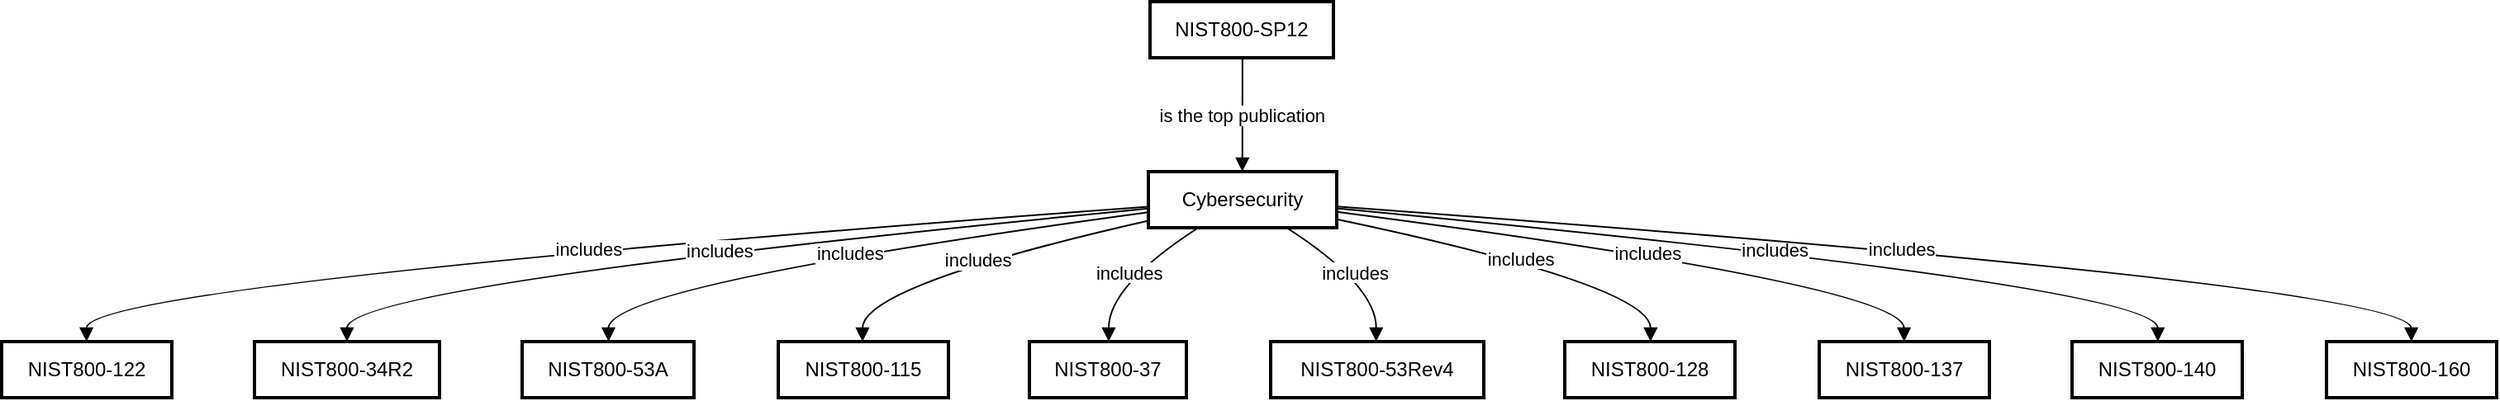 <mxfile version="21.4.0" type="github">
  <diagram name="Page-1" id="lt1p-JiupZklEoKO3r55">
    <mxGraphModel>
      <root>
        <mxCell id="0" />
        <mxCell id="1" parent="0" />
        <mxCell id="2" value="NIST800-SP12" style="whiteSpace=wrap;strokeWidth=2;" vertex="1" parent="1">
          <mxGeometry x="695" width="111" height="34" as="geometry" />
        </mxCell>
        <mxCell id="3" value="Cybersecurity" style="whiteSpace=wrap;strokeWidth=2;" vertex="1" parent="1">
          <mxGeometry x="694" y="103" width="114" height="34" as="geometry" />
        </mxCell>
        <mxCell id="4" value="NIST800-122" style="whiteSpace=wrap;strokeWidth=2;" vertex="1" parent="1">
          <mxGeometry y="206" width="103" height="34" as="geometry" />
        </mxCell>
        <mxCell id="5" value="NIST800-34R2" style="whiteSpace=wrap;strokeWidth=2;" vertex="1" parent="1">
          <mxGeometry x="153" y="206" width="112" height="34" as="geometry" />
        </mxCell>
        <mxCell id="6" value="NIST800-53A" style="whiteSpace=wrap;strokeWidth=2;" vertex="1" parent="1">
          <mxGeometry x="315" y="206" width="104" height="34" as="geometry" />
        </mxCell>
        <mxCell id="7" value="NIST800-115" style="whiteSpace=wrap;strokeWidth=2;" vertex="1" parent="1">
          <mxGeometry x="470" y="206" width="103" height="34" as="geometry" />
        </mxCell>
        <mxCell id="8" value="NIST800-37" style="whiteSpace=wrap;strokeWidth=2;" vertex="1" parent="1">
          <mxGeometry x="622" y="206" width="95" height="34" as="geometry" />
        </mxCell>
        <mxCell id="9" value="NIST800-53Rev4" style="whiteSpace=wrap;strokeWidth=2;" vertex="1" parent="1">
          <mxGeometry x="768" y="206" width="129" height="34" as="geometry" />
        </mxCell>
        <mxCell id="10" value="NIST800-128" style="whiteSpace=wrap;strokeWidth=2;" vertex="1" parent="1">
          <mxGeometry x="946" y="206" width="103" height="34" as="geometry" />
        </mxCell>
        <mxCell id="11" value="NIST800-137" style="whiteSpace=wrap;strokeWidth=2;" vertex="1" parent="1">
          <mxGeometry x="1100" y="206" width="103" height="34" as="geometry" />
        </mxCell>
        <mxCell id="12" value="NIST800-140" style="whiteSpace=wrap;strokeWidth=2;" vertex="1" parent="1">
          <mxGeometry x="1253" y="206" width="103" height="34" as="geometry" />
        </mxCell>
        <mxCell id="13" value="NIST800-160" style="whiteSpace=wrap;strokeWidth=2;" vertex="1" parent="1">
          <mxGeometry x="1407" y="206" width="103" height="34" as="geometry" />
        </mxCell>
        <mxCell id="14" value="is the top publication" style="curved=1;startArrow=none;endArrow=block;exitX=0.504;exitY=1;entryX=0.499;entryY=0;" edge="1" parent="1" source="2" target="3">
          <mxGeometry relative="1" as="geometry">
            <Array as="points" />
          </mxGeometry>
        </mxCell>
        <mxCell id="15" value="includes" style="curved=1;startArrow=none;endArrow=block;exitX=-0.002;exitY=0.624;entryX=0.499;entryY=0;" edge="1" parent="1" source="3" target="4">
          <mxGeometry relative="1" as="geometry">
            <Array as="points">
              <mxPoint x="51" y="172" />
            </Array>
          </mxGeometry>
        </mxCell>
        <mxCell id="16" value="includes" style="curved=1;startArrow=none;endArrow=block;exitX=-0.002;exitY=0.66;entryX=0.5;entryY=0;" edge="1" parent="1" source="3" target="5">
          <mxGeometry relative="1" as="geometry">
            <Array as="points">
              <mxPoint x="209" y="172" />
            </Array>
          </mxGeometry>
        </mxCell>
        <mxCell id="17" value="includes" style="curved=1;startArrow=none;endArrow=block;exitX=-0.002;exitY=0.726;entryX=0.503;entryY=0;" edge="1" parent="1" source="3" target="6">
          <mxGeometry relative="1" as="geometry">
            <Array as="points">
              <mxPoint x="367" y="172" />
            </Array>
          </mxGeometry>
        </mxCell>
        <mxCell id="18" value="includes" style="curved=1;startArrow=none;endArrow=block;exitX=-0.002;exitY=0.877;entryX=0.495;entryY=0;" edge="1" parent="1" source="3" target="7">
          <mxGeometry relative="1" as="geometry">
            <Array as="points">
              <mxPoint x="521" y="172" />
            </Array>
          </mxGeometry>
        </mxCell>
        <mxCell id="19" value="includes" style="curved=1;startArrow=none;endArrow=block;exitX=0.265;exitY=1;entryX=0.505;entryY=0;" edge="1" parent="1" source="3" target="8">
          <mxGeometry relative="1" as="geometry">
            <Array as="points">
              <mxPoint x="670" y="172" />
            </Array>
          </mxGeometry>
        </mxCell>
        <mxCell id="20" value="includes" style="curved=1;startArrow=none;endArrow=block;exitX=0.734;exitY=1;entryX=0.495;entryY=0;" edge="1" parent="1" source="3" target="9">
          <mxGeometry relative="1" as="geometry">
            <Array as="points">
              <mxPoint x="832" y="172" />
            </Array>
          </mxGeometry>
        </mxCell>
        <mxCell id="21" value="includes" style="curved=1;startArrow=none;endArrow=block;exitX=1.001;exitY=0.85;entryX=0.504;entryY=0;" edge="1" parent="1" source="3" target="10">
          <mxGeometry relative="1" as="geometry">
            <Array as="points">
              <mxPoint x="998" y="172" />
            </Array>
          </mxGeometry>
        </mxCell>
        <mxCell id="22" value="includes" style="curved=1;startArrow=none;endArrow=block;exitX=1.001;exitY=0.716;entryX=0.499;entryY=0;" edge="1" parent="1" source="3" target="11">
          <mxGeometry relative="1" as="geometry">
            <Array as="points">
              <mxPoint x="1151" y="172" />
            </Array>
          </mxGeometry>
        </mxCell>
        <mxCell id="23" value="includes" style="curved=1;startArrow=none;endArrow=block;exitX=1.001;exitY=0.656;entryX=0.504;entryY=0;" edge="1" parent="1" source="3" target="12">
          <mxGeometry relative="1" as="geometry">
            <Array as="points">
              <mxPoint x="1305" y="172" />
            </Array>
          </mxGeometry>
        </mxCell>
        <mxCell id="24" value="includes" style="curved=1;startArrow=none;endArrow=block;exitX=1.001;exitY=0.622;entryX=0.499;entryY=0;" edge="1" parent="1" source="3" target="13">
          <mxGeometry relative="1" as="geometry">
            <Array as="points">
              <mxPoint x="1458" y="172" />
            </Array>
          </mxGeometry>
        </mxCell>
      </root>
    </mxGraphModel>
  </diagram>
</mxfile>
